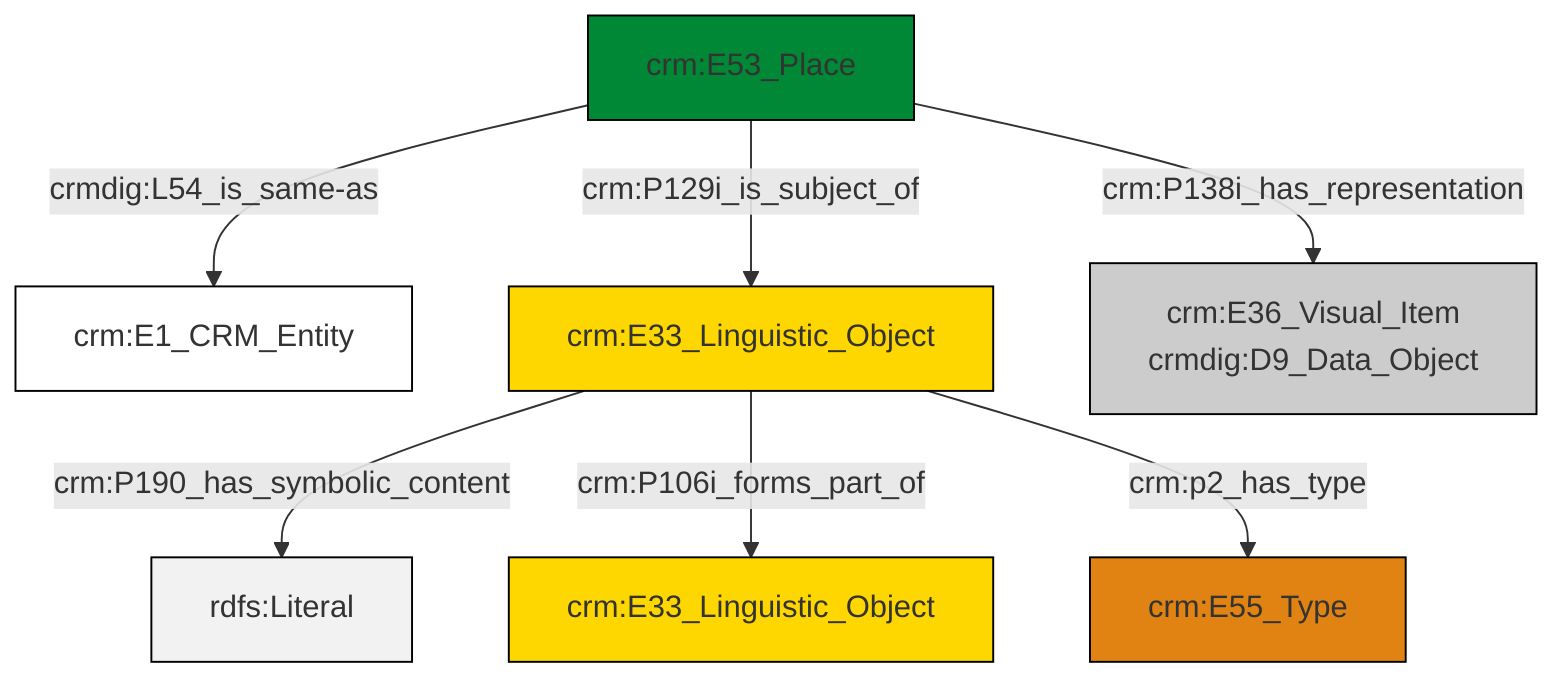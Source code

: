 graph TD
classDef Literal fill:#f2f2f2,stroke:#000000;
classDef CRM_Entity fill:#FFFFFF,stroke:#000000;
classDef Temporal_Entity fill:#00C9E6, stroke:#000000;
classDef Type fill:#E18312, stroke:#000000;
classDef Time-Span fill:#2C9C91, stroke:#000000;
classDef Appellation fill:#FFEB7F, stroke:#000000;
classDef Place fill:#008836, stroke:#000000;
classDef Persistent_Item fill:#B266B2, stroke:#000000;
classDef Conceptual_Object fill:#FFD700, stroke:#000000;
classDef Physical_Thing fill:#D2B48C, stroke:#000000;
classDef Actor fill:#f58aad, stroke:#000000;
classDef PC_Classes fill:#4ce600, stroke:#000000;
classDef Multi fill:#cccccc,stroke:#000000;

0["crm:E53_Place"]:::Place -->|crmdig:L54_is_same-as| 1["crm:E1_CRM_Entity"]:::CRM_Entity
0["crm:E53_Place"]:::Place -->|crm:P129i_is_subject_of| 4["crm:E33_Linguistic_Object"]:::Conceptual_Object
4["crm:E33_Linguistic_Object"]:::Conceptual_Object -->|crm:P190_has_symbolic_content| 5[rdfs:Literal]:::Literal
0["crm:E53_Place"]:::Place -->|crm:P138i_has_representation| 10["crm:E36_Visual_Item<br>crmdig:D9_Data_Object"]:::Multi
4["crm:E33_Linguistic_Object"]:::Conceptual_Object -->|crm:P106i_forms_part_of| 6["crm:E33_Linguistic_Object"]:::Conceptual_Object
4["crm:E33_Linguistic_Object"]:::Conceptual_Object -->|crm:p2_has_type| 8["crm:E55_Type"]:::Type